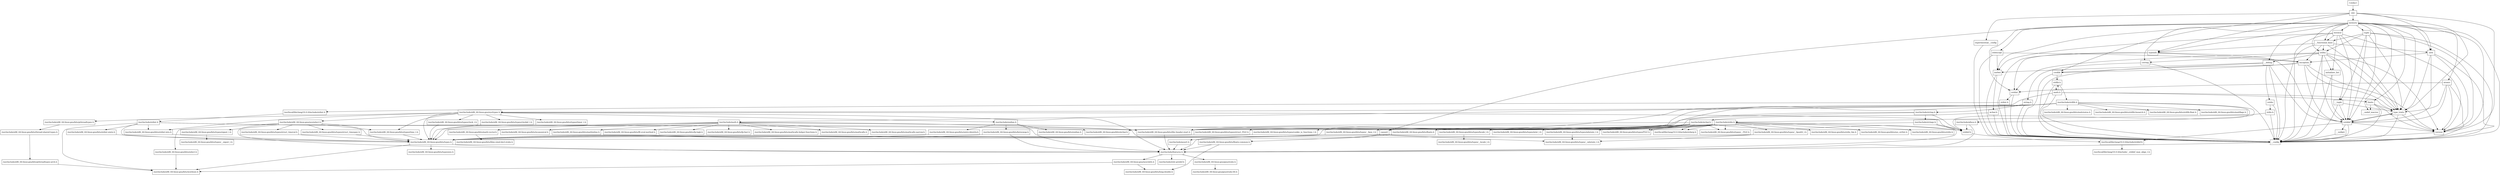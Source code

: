 digraph "dependencies" {
  header_0 [ shape="box", label="\<stdin\>" ];
  header_1 [ shape="box", label="any" ];
  header_10 [ shape="box", label="/usr/include/x86_64-linux-gnu/gnu/stubs-64.h" ];
  header_100 [ shape="box", label="/usr/include/x86_64-linux-gnu/bits/types/cookie_io_functions_t.h" ];
  header_101 [ shape="box", label="/usr/include/x86_64-linux-gnu/bits/stdio_lim.h" ];
  header_102 [ shape="box", label="/usr/include/x86_64-linux-gnu/bits/sys_errlist.h" ];
  header_103 [ shape="box", label="/usr/include/x86_64-linux-gnu/bits/stdio.h" ];
  header_104 [ shape="box", label="iterator" ];
  header_105 [ shape="box", label="__functional_base" ];
  header_106 [ shape="box", label="tuple" ];
  header_107 [ shape="box", label="stdexcept" ];
  header_108 [ shape="box", label="cassert" ];
  header_109 [ shape="box", label="/usr/include/assert.h" ];
  header_110 [ shape="box", label="atomic" ];
  header_12 [ shape="box", label="memory" ];
  header_13 [ shape="box", label="type_traits" ];
  header_14 [ shape="box", label="cstddef" ];
  header_15 [ shape="box", label="version" ];
  header_16 [ shape="box", label="/usr/local/lib/clang/10.0.0/include/stddef.h" ];
  header_17 [ shape="box", label="/usr/local/lib/clang/10.0.0/include/__stddef_max_align_t.h" ];
  header_18 [ shape="box", label="__nullptr" ];
  header_19 [ shape="box", label="typeinfo" ];
  header_2 [ shape="box", label="experimental/__config" ];
  header_20 [ shape="box", label="exception" ];
  header_21 [ shape="box", label="cstdlib" ];
  header_22 [ shape="box", label="stdlib.h" ];
  header_23 [ shape="box", label="/usr/include/stdlib.h" ];
  header_24 [ shape="box", label="/usr/include/x86_64-linux-gnu/bits/libc-header-start.h" ];
  header_25 [ shape="box", label="stddef.h" ];
  header_26 [ shape="box", label="/usr/include/x86_64-linux-gnu/bits/waitflags.h" ];
  header_27 [ shape="box", label="/usr/include/x86_64-linux-gnu/bits/waitstatus.h" ];
  header_28 [ shape="box", label="/usr/include/x86_64-linux-gnu/bits/floatn.h" ];
  header_29 [ shape="box", label="/usr/include/x86_64-linux-gnu/bits/floatn-common.h" ];
  header_3 [ shape="box", label="__config" ];
  header_30 [ shape="box", label="/usr/include/x86_64-linux-gnu/bits/types/locale_t.h" ];
  header_31 [ shape="box", label="/usr/include/x86_64-linux-gnu/bits/types/__locale_t.h" ];
  header_32 [ shape="box", label="/usr/include/x86_64-linux-gnu/sys/types.h" ];
  header_33 [ shape="box", label="/usr/include/x86_64-linux-gnu/bits/types.h" ];
  header_34 [ shape="box", label="/usr/include/x86_64-linux-gnu/bits/typesizes.h" ];
  header_35 [ shape="box", label="/usr/include/x86_64-linux-gnu/bits/types/clock_t.h" ];
  header_36 [ shape="box", label="/usr/include/x86_64-linux-gnu/bits/types/clockid_t.h" ];
  header_37 [ shape="box", label="/usr/include/x86_64-linux-gnu/bits/types/time_t.h" ];
  header_38 [ shape="box", label="/usr/include/x86_64-linux-gnu/bits/types/timer_t.h" ];
  header_39 [ shape="box", label="/usr/include/x86_64-linux-gnu/bits/stdint-intn.h" ];
  header_4 [ shape="box", label="/usr/include/features.h" ];
  header_40 [ shape="box", label="/usr/include/endian.h" ];
  header_41 [ shape="box", label="/usr/include/x86_64-linux-gnu/bits/endian.h" ];
  header_42 [ shape="box", label="/usr/include/x86_64-linux-gnu/bits/byteswap.h" ];
  header_43 [ shape="box", label="/usr/include/x86_64-linux-gnu/bits/uintn-identity.h" ];
  header_44 [ shape="box", label="/usr/include/x86_64-linux-gnu/sys/select.h" ];
  header_45 [ shape="box", label="/usr/include/x86_64-linux-gnu/bits/select.h" ];
  header_46 [ shape="box", label="/usr/include/x86_64-linux-gnu/bits/types/sigset_t.h" ];
  header_47 [ shape="box", label="/usr/include/x86_64-linux-gnu/bits/types/__sigset_t.h" ];
  header_48 [ shape="box", label="/usr/include/x86_64-linux-gnu/bits/types/struct_timeval.h" ];
  header_49 [ shape="box", label="/usr/include/x86_64-linux-gnu/bits/types/struct_timespec.h" ];
  header_5 [ shape="box", label="/usr/include/stdc-predef.h" ];
  header_50 [ shape="box", label="/usr/include/x86_64-linux-gnu/bits/pthreadtypes.h" ];
  header_51 [ shape="box", label="/usr/include/x86_64-linux-gnu/bits/thread-shared-types.h" ];
  header_52 [ shape="box", label="/usr/include/x86_64-linux-gnu/bits/pthreadtypes-arch.h" ];
  header_53 [ shape="box", label="/usr/include/alloca.h" ];
  header_54 [ shape="box", label="/usr/include/x86_64-linux-gnu/bits/stdlib-bsearch.h" ];
  header_55 [ shape="box", label="/usr/include/x86_64-linux-gnu/bits/stdlib-float.h" ];
  header_56 [ shape="box", label="math.h" ];
  header_57 [ shape="box", label="/usr/include/math.h" ];
  header_58 [ shape="box", label="/usr/include/x86_64-linux-gnu/bits/math-vector.h" ];
  header_59 [ shape="box", label="/usr/include/x86_64-linux-gnu/bits/libm-simd-decl-stubs.h" ];
  header_6 [ shape="box", label="/usr/include/x86_64-linux-gnu/sys/cdefs.h" ];
  header_60 [ shape="box", label="/usr/include/x86_64-linux-gnu/bits/flt-eval-method.h" ];
  header_61 [ shape="box", label="/usr/include/x86_64-linux-gnu/bits/fp-logb.h" ];
  header_62 [ shape="box", label="/usr/include/x86_64-linux-gnu/bits/fp-fast.h" ];
  header_63 [ shape="box", label="/usr/include/x86_64-linux-gnu/bits/mathcalls-helper-functions.h" ];
  header_64 [ shape="box", label="/usr/include/x86_64-linux-gnu/bits/mathcalls.h" ];
  header_65 [ shape="box", label="/usr/include/x86_64-linux-gnu/bits/mathcalls-narrow.h" ];
  header_66 [ shape="box", label="/usr/include/x86_64-linux-gnu/bits/iscanonical.h" ];
  header_67 [ shape="box", label="/usr/include/x86_64-linux-gnu/bits/mathinline.h" ];
  header_68 [ shape="box", label="limits" ];
  header_69 [ shape="box", label="__undef_macros" ];
  header_7 [ shape="box", label="/usr/include/x86_64-linux-gnu/bits/wordsize.h" ];
  header_70 [ shape="box", label="cstdint" ];
  header_71 [ shape="box", label="stdint.h" ];
  header_72 [ shape="box", label="/usr/local/lib/clang/10.0.0/include/stdint.h" ];
  header_73 [ shape="box", label="/usr/include/stdint.h" ];
  header_74 [ shape="box", label="/usr/include/x86_64-linux-gnu/bits/wchar.h" ];
  header_75 [ shape="box", label="/usr/include/x86_64-linux-gnu/bits/stdint-uintn.h" ];
  header_76 [ shape="box", label="new" ];
  header_77 [ shape="box", label="utility" ];
  header_78 [ shape="box", label="__tuple" ];
  header_79 [ shape="box", label="initializer_list" ];
  header_8 [ shape="box", label="/usr/include/x86_64-linux-gnu/bits/long-double.h" ];
  header_80 [ shape="box", label="cstring" ];
  header_81 [ shape="box", label="string.h" ];
  header_82 [ shape="box", label="/usr/include/string.h" ];
  header_83 [ shape="box", label="/usr/include/strings.h" ];
  header_84 [ shape="box", label="__debug" ];
  header_85 [ shape="box", label="iosfwd" ];
  header_86 [ shape="box", label="wchar.h" ];
  header_87 [ shape="box", label="/usr/include/wchar.h" ];
  header_88 [ shape="box", label="/usr/local/lib/clang/10.0.0/include/stdarg.h" ];
  header_89 [ shape="box", label="/usr/include/x86_64-linux-gnu/bits/types/wint_t.h" ];
  header_9 [ shape="box", label="/usr/include/x86_64-linux-gnu/gnu/stubs.h" ];
  header_90 [ shape="box", label="/usr/include/x86_64-linux-gnu/bits/types/mbstate_t.h" ];
  header_91 [ shape="box", label="/usr/include/x86_64-linux-gnu/bits/types/__mbstate_t.h" ];
  header_92 [ shape="box", label="/usr/include/x86_64-linux-gnu/bits/types/__FILE.h" ];
  header_93 [ shape="box", label="/usr/include/x86_64-linux-gnu/bits/types/FILE.h" ];
  header_94 [ shape="box", label="cstdio" ];
  header_95 [ shape="box", label="stdio.h" ];
  header_96 [ shape="box", label="/usr/include/stdio.h" ];
  header_97 [ shape="box", label="/usr/include/x86_64-linux-gnu/bits/types/__fpos_t.h" ];
  header_98 [ shape="box", label="/usr/include/x86_64-linux-gnu/bits/types/__fpos64_t.h" ];
  header_99 [ shape="box", label="/usr/include/x86_64-linux-gnu/bits/types/struct_FILE.h" ];
  header_68 -> header_69;
  header_68 -> header_15;
  header_68 -> header_3;
  header_68 -> header_13;
  header_72 -> header_73;
  header_73 -> header_39;
  header_73 -> header_24;
  header_73 -> header_33;
  header_73 -> header_7;
  header_73 -> header_74;
  header_73 -> header_75;
  header_70 -> header_71;
  header_70 -> header_3;
  header_71 -> header_72;
  header_71 -> header_3;
  header_76 -> header_14;
  header_76 -> header_15;
  header_76 -> header_13;
  header_76 -> header_3;
  header_76 -> header_20;
  header_77 -> header_14;
  header_77 -> header_15;
  header_77 -> header_80;
  header_77 -> header_13;
  header_77 -> header_70;
  header_77 -> header_3;
  header_77 -> header_78;
  header_77 -> header_79;
  header_77 -> header_84;
  header_75 -> header_33;
  header_78 -> header_14;
  header_78 -> header_3;
  header_78 -> header_13;
  header_79 -> header_14;
  header_79 -> header_3;
  header_110 -> header_14;
  header_110 -> header_15;
  header_110 -> header_70;
  header_110 -> header_3;
  header_110 -> header_13;
  header_46 -> header_47;
  header_45 -> header_7;
  header_44 -> header_45;
  header_44 -> header_37;
  header_44 -> header_33;
  header_44 -> header_46;
  header_44 -> header_4;
  header_44 -> header_49;
  header_44 -> header_48;
  header_43 -> header_33;
  header_42 -> header_4;
  header_42 -> header_33;
  header_40 -> header_4;
  header_40 -> header_43;
  header_40 -> header_42;
  header_40 -> header_41;
  header_105 -> header_13;
  header_105 -> header_19;
  header_105 -> header_20;
  header_105 -> header_76;
  header_105 -> header_3;
  header_105 -> header_77;
  header_104 -> header_14;
  header_104 -> header_15;
  header_104 -> header_13;
  header_104 -> header_3;
  header_104 -> header_105;
  header_104 -> header_79;
  header_104 -> header_85;
  header_104 -> header_84;
  header_107 -> header_3;
  header_107 -> header_85;
  header_107 -> header_20;
  header_106 -> header_14;
  header_106 -> header_15;
  header_106 -> header_13;
  header_106 -> header_3;
  header_106 -> header_105;
  header_106 -> header_78;
  header_106 -> header_77;
  header_100 -> header_33;
  header_49 -> header_33;
  header_48 -> header_33;
  header_6 -> header_7;
  header_6 -> header_8;
  header_4 -> header_6;
  header_4 -> header_5;
  header_4 -> header_9;
  header_2 -> header_3;
  header_3 -> header_4;
  header_0 -> header_1;
  header_1 -> header_15;
  header_1 -> header_12;
  header_1 -> header_13;
  header_1 -> header_21;
  header_1 -> header_19;
  header_1 -> header_76;
  header_1 -> header_2;
  header_9 -> header_10;
  header_58 -> header_59;
  header_50 -> header_51;
  header_51 -> header_52;
  header_52 -> header_7;
  header_53 -> header_25;
  header_53 -> header_4;
  header_56 -> header_68;
  header_56 -> header_57;
  header_56 -> header_3;
  header_56 -> header_13;
  header_56 -> header_22;
  header_57 -> header_58;
  header_57 -> header_28;
  header_57 -> header_24;
  header_57 -> header_33;
  header_57 -> header_61;
  header_57 -> header_60;
  header_57 -> header_63;
  header_57 -> header_62;
  header_57 -> header_65;
  header_57 -> header_64;
  header_57 -> header_67;
  header_57 -> header_66;
  header_29 -> header_4;
  header_29 -> header_8;
  header_28 -> header_4;
  header_28 -> header_29;
  header_25 -> header_16;
  header_24 -> header_4;
  header_21 -> header_3;
  header_21 -> header_22;
  header_20 -> header_14;
  header_20 -> header_15;
  header_20 -> header_21;
  header_20 -> header_3;
  header_20 -> header_13;
  header_23 -> header_53;
  header_23 -> header_54;
  header_23 -> header_28;
  header_23 -> header_25;
  header_23 -> header_24;
  header_23 -> header_27;
  header_23 -> header_26;
  header_23 -> header_32;
  header_23 -> header_55;
  header_23 -> header_30;
  header_22 -> header_56;
  header_22 -> header_3;
  header_22 -> header_23;
  header_38 -> header_33;
  header_39 -> header_33;
  header_36 -> header_33;
  header_37 -> header_33;
  header_35 -> header_33;
  header_32 -> header_38;
  header_32 -> header_39;
  header_32 -> header_36;
  header_32 -> header_37;
  header_32 -> header_35;
  header_32 -> header_50;
  header_32 -> header_33;
  header_32 -> header_25;
  header_32 -> header_4;
  header_32 -> header_44;
  header_32 -> header_40;
  header_33 -> header_7;
  header_33 -> header_4;
  header_33 -> header_34;
  header_30 -> header_31;
  header_109 -> header_4;
  header_108 -> header_109;
  header_108 -> header_3;
  header_83 -> header_25;
  header_83 -> header_4;
  header_83 -> header_30;
  header_82 -> header_25;
  header_82 -> header_24;
  header_82 -> header_83;
  header_82 -> header_30;
  header_81 -> header_82;
  header_81 -> header_3;
  header_80 -> header_81;
  header_80 -> header_3;
  header_87 -> header_28;
  header_87 -> header_25;
  header_87 -> header_24;
  header_87 -> header_30;
  header_87 -> header_89;
  header_87 -> header_88;
  header_87 -> header_74;
  header_87 -> header_90;
  header_87 -> header_92;
  header_87 -> header_93;
  header_86 -> header_87;
  header_86 -> header_3;
  header_85 -> header_3;
  header_85 -> header_86;
  header_84 -> header_94;
  header_84 -> header_14;
  header_84 -> header_21;
  header_84 -> header_3;
  header_84 -> header_85;
  header_14 -> header_15;
  header_14 -> header_16;
  header_14 -> header_18;
  header_14 -> header_3;
  header_14 -> header_13;
  header_15 -> header_3;
  header_16 -> header_17;
  header_12 -> header_14;
  header_12 -> header_15;
  header_12 -> header_80;
  header_12 -> header_13;
  header_12 -> header_19;
  header_12 -> header_108;
  header_12 -> header_70;
  header_12 -> header_76;
  header_12 -> header_3;
  header_12 -> header_69;
  header_12 -> header_104;
  header_12 -> header_105;
  header_12 -> header_68;
  header_12 -> header_107;
  header_12 -> header_106;
  header_12 -> header_110;
  header_12 -> header_85;
  header_12 -> header_77;
  header_13 -> header_14;
  header_13 -> header_15;
  header_13 -> header_3;
  header_18 -> header_3;
  header_19 -> header_14;
  header_19 -> header_70;
  header_19 -> header_3;
  header_19 -> header_20;
  header_98 -> header_33;
  header_98 -> header_91;
  header_99 -> header_33;
  header_94 -> header_95;
  header_94 -> header_3;
  header_95 -> header_96;
  header_95 -> header_3;
  header_96 -> header_25;
  header_96 -> header_24;
  header_96 -> header_102;
  header_96 -> header_33;
  header_96 -> header_103;
  header_96 -> header_88;
  header_96 -> header_98;
  header_96 -> header_99;
  header_96 -> header_97;
  header_96 -> header_101;
  header_96 -> header_100;
  header_96 -> header_92;
  header_96 -> header_93;
  header_97 -> header_33;
  header_97 -> header_91;
  header_90 -> header_91;
}